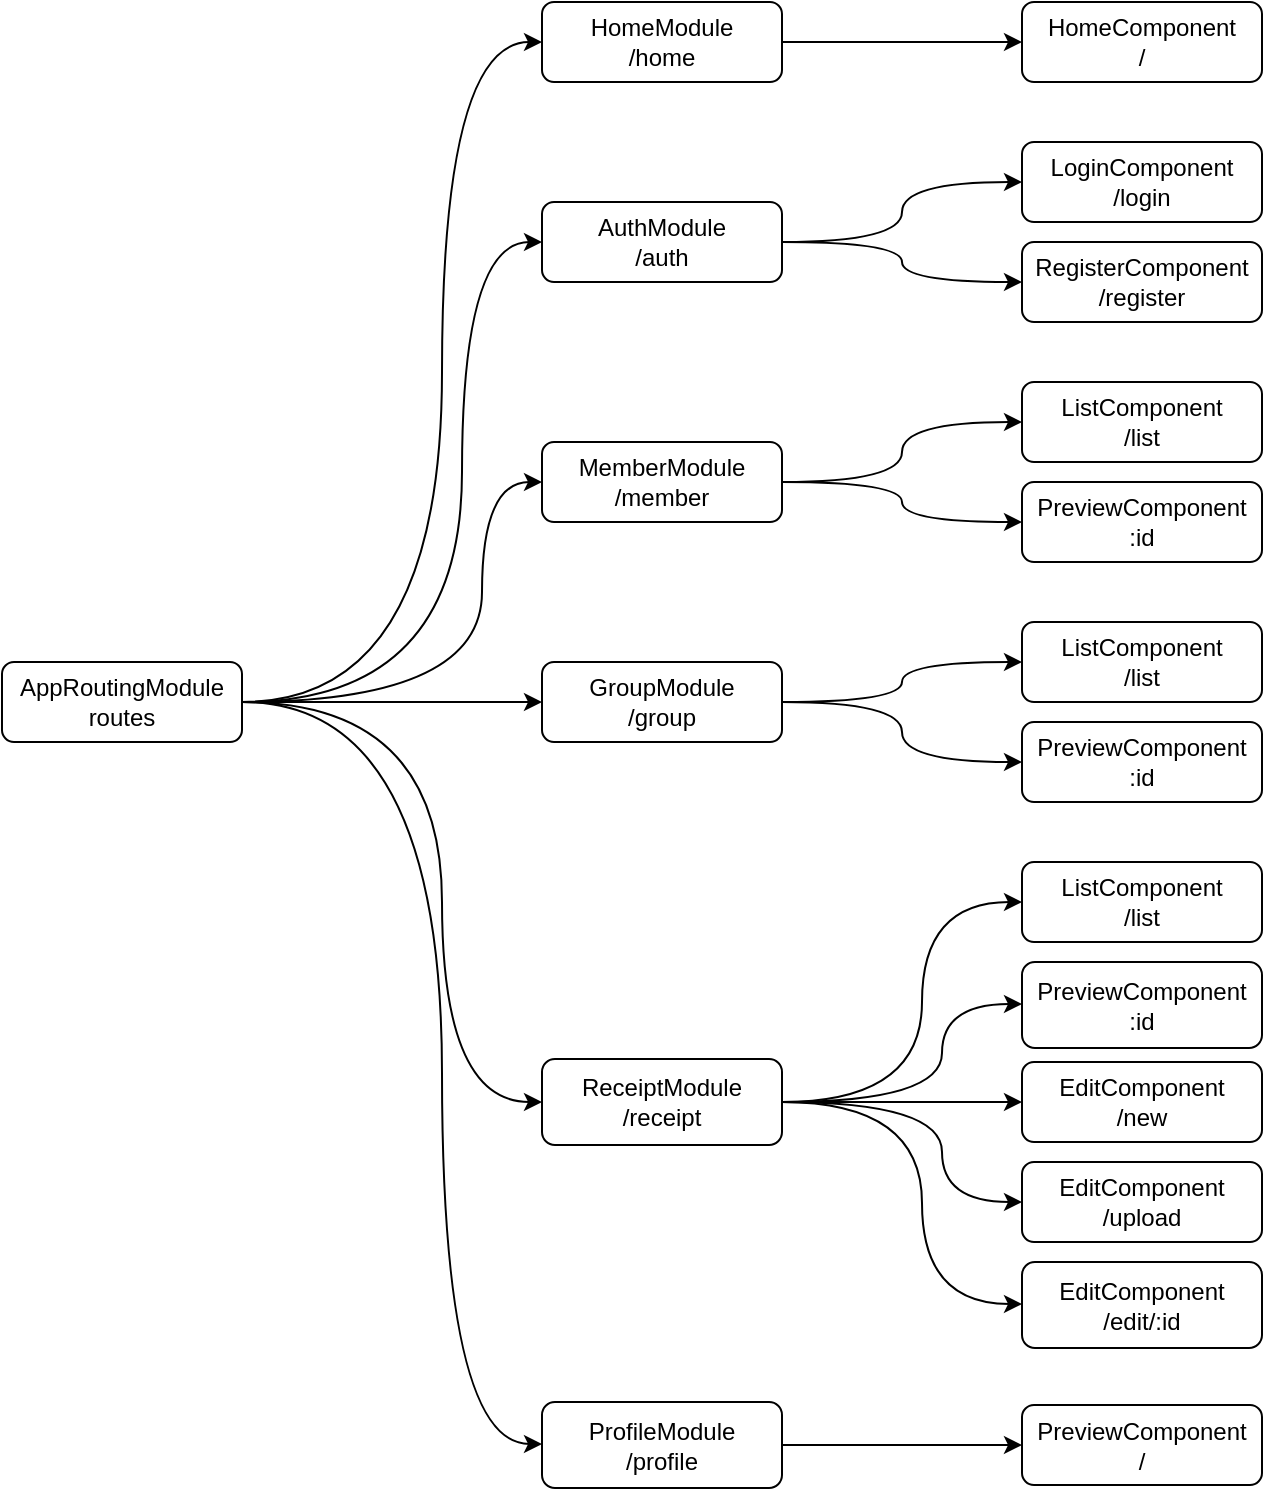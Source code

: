 <mxfile version="22.1.21" type="device">
  <diagram name="Page-1" id="9r0DfFE68XGgTewnA4YH">
    <mxGraphModel dx="3709" dy="1178" grid="1" gridSize="10" guides="1" tooltips="1" connect="1" arrows="1" fold="1" page="1" pageScale="1" pageWidth="1376" pageHeight="1154" math="0" shadow="0">
      <root>
        <mxCell id="0" />
        <mxCell id="1" parent="0" />
        <mxCell id="W9jFAvg51Ctaonab3que-21" style="rounded=0;orthogonalLoop=1;jettySize=auto;html=1;edgeStyle=orthogonalEdgeStyle;curved=1;" edge="1" parent="1" source="W9jFAvg51Ctaonab3que-1" target="W9jFAvg51Ctaonab3que-2">
          <mxGeometry relative="1" as="geometry">
            <Array as="points">
              <mxPoint x="210" y="420" />
              <mxPoint x="210" y="90" />
            </Array>
          </mxGeometry>
        </mxCell>
        <mxCell id="W9jFAvg51Ctaonab3que-23" style="edgeStyle=orthogonalEdgeStyle;rounded=0;orthogonalLoop=1;jettySize=auto;html=1;curved=1;" edge="1" parent="1" source="W9jFAvg51Ctaonab3que-1" target="W9jFAvg51Ctaonab3que-3">
          <mxGeometry relative="1" as="geometry">
            <Array as="points">
              <mxPoint x="220" y="420" />
              <mxPoint x="220" y="190" />
            </Array>
          </mxGeometry>
        </mxCell>
        <mxCell id="W9jFAvg51Ctaonab3que-24" style="edgeStyle=orthogonalEdgeStyle;rounded=0;orthogonalLoop=1;jettySize=auto;html=1;curved=1;" edge="1" parent="1" source="W9jFAvg51Ctaonab3que-1" target="W9jFAvg51Ctaonab3que-4">
          <mxGeometry relative="1" as="geometry">
            <Array as="points">
              <mxPoint x="230" y="420" />
              <mxPoint x="230" y="310" />
            </Array>
          </mxGeometry>
        </mxCell>
        <mxCell id="W9jFAvg51Ctaonab3que-25" style="edgeStyle=orthogonalEdgeStyle;rounded=0;orthogonalLoop=1;jettySize=auto;html=1;curved=1;" edge="1" parent="1" source="W9jFAvg51Ctaonab3que-1" target="W9jFAvg51Ctaonab3que-5">
          <mxGeometry relative="1" as="geometry" />
        </mxCell>
        <mxCell id="W9jFAvg51Ctaonab3que-26" style="edgeStyle=orthogonalEdgeStyle;rounded=0;orthogonalLoop=1;jettySize=auto;html=1;curved=1;" edge="1" parent="1" source="W9jFAvg51Ctaonab3que-1" target="W9jFAvg51Ctaonab3que-6">
          <mxGeometry relative="1" as="geometry">
            <Array as="points">
              <mxPoint x="210" y="420" />
              <mxPoint x="210" y="620" />
            </Array>
          </mxGeometry>
        </mxCell>
        <mxCell id="W9jFAvg51Ctaonab3que-27" style="edgeStyle=orthogonalEdgeStyle;rounded=0;orthogonalLoop=1;jettySize=auto;html=1;curved=1;" edge="1" parent="1" source="W9jFAvg51Ctaonab3que-1" target="W9jFAvg51Ctaonab3que-7">
          <mxGeometry relative="1" as="geometry">
            <Array as="points">
              <mxPoint x="210" y="420" />
              <mxPoint x="210" y="791" />
            </Array>
          </mxGeometry>
        </mxCell>
        <mxCell id="W9jFAvg51Ctaonab3que-1" value="AppRoutingModule&lt;br&gt;routes" style="rounded=1;whiteSpace=wrap;html=1;" vertex="1" parent="1">
          <mxGeometry x="-10" y="400" width="120" height="40" as="geometry" />
        </mxCell>
        <mxCell id="W9jFAvg51Ctaonab3que-28" style="edgeStyle=orthogonalEdgeStyle;rounded=0;orthogonalLoop=1;jettySize=auto;html=1;curved=1;" edge="1" parent="1" source="W9jFAvg51Ctaonab3que-2" target="W9jFAvg51Ctaonab3que-20">
          <mxGeometry relative="1" as="geometry" />
        </mxCell>
        <mxCell id="W9jFAvg51Ctaonab3que-2" value="HomeModule&lt;br&gt;/home" style="rounded=1;whiteSpace=wrap;html=1;" vertex="1" parent="1">
          <mxGeometry x="260" y="70" width="120" height="40" as="geometry" />
        </mxCell>
        <mxCell id="W9jFAvg51Ctaonab3que-29" style="edgeStyle=orthogonalEdgeStyle;rounded=0;orthogonalLoop=1;jettySize=auto;html=1;curved=1;" edge="1" parent="1" source="W9jFAvg51Ctaonab3que-3" target="W9jFAvg51Ctaonab3que-8">
          <mxGeometry relative="1" as="geometry" />
        </mxCell>
        <mxCell id="W9jFAvg51Ctaonab3que-30" style="edgeStyle=orthogonalEdgeStyle;rounded=0;orthogonalLoop=1;jettySize=auto;html=1;curved=1;" edge="1" parent="1" source="W9jFAvg51Ctaonab3que-3" target="W9jFAvg51Ctaonab3que-9">
          <mxGeometry relative="1" as="geometry" />
        </mxCell>
        <mxCell id="W9jFAvg51Ctaonab3que-3" value="AuthModule&lt;br&gt;/auth" style="rounded=1;whiteSpace=wrap;html=1;" vertex="1" parent="1">
          <mxGeometry x="260" y="170" width="120" height="40" as="geometry" />
        </mxCell>
        <mxCell id="W9jFAvg51Ctaonab3que-31" style="edgeStyle=orthogonalEdgeStyle;rounded=0;orthogonalLoop=1;jettySize=auto;html=1;curved=1;" edge="1" parent="1" source="W9jFAvg51Ctaonab3que-4" target="W9jFAvg51Ctaonab3que-10">
          <mxGeometry relative="1" as="geometry" />
        </mxCell>
        <mxCell id="W9jFAvg51Ctaonab3que-32" style="edgeStyle=orthogonalEdgeStyle;rounded=0;orthogonalLoop=1;jettySize=auto;html=1;curved=1;" edge="1" parent="1" source="W9jFAvg51Ctaonab3que-4" target="W9jFAvg51Ctaonab3que-11">
          <mxGeometry relative="1" as="geometry" />
        </mxCell>
        <mxCell id="W9jFAvg51Ctaonab3que-4" value="MemberModule&lt;br&gt;/member" style="rounded=1;whiteSpace=wrap;html=1;" vertex="1" parent="1">
          <mxGeometry x="260" y="290" width="120" height="40" as="geometry" />
        </mxCell>
        <mxCell id="W9jFAvg51Ctaonab3que-33" style="edgeStyle=orthogonalEdgeStyle;rounded=0;orthogonalLoop=1;jettySize=auto;html=1;curved=1;" edge="1" parent="1" source="W9jFAvg51Ctaonab3que-5" target="W9jFAvg51Ctaonab3que-12">
          <mxGeometry relative="1" as="geometry" />
        </mxCell>
        <mxCell id="W9jFAvg51Ctaonab3que-34" style="edgeStyle=orthogonalEdgeStyle;rounded=0;orthogonalLoop=1;jettySize=auto;html=1;curved=1;" edge="1" parent="1" source="W9jFAvg51Ctaonab3que-5" target="W9jFAvg51Ctaonab3que-13">
          <mxGeometry relative="1" as="geometry" />
        </mxCell>
        <mxCell id="W9jFAvg51Ctaonab3que-5" value="GroupModule&lt;br&gt;/group" style="rounded=1;whiteSpace=wrap;html=1;" vertex="1" parent="1">
          <mxGeometry x="260" y="400" width="120" height="40" as="geometry" />
        </mxCell>
        <mxCell id="W9jFAvg51Ctaonab3que-35" style="edgeStyle=orthogonalEdgeStyle;rounded=0;orthogonalLoop=1;jettySize=auto;html=1;curved=1;" edge="1" parent="1" source="W9jFAvg51Ctaonab3que-6" target="W9jFAvg51Ctaonab3que-14">
          <mxGeometry relative="1" as="geometry">
            <Array as="points">
              <mxPoint x="450" y="620" />
              <mxPoint x="450" y="520" />
            </Array>
          </mxGeometry>
        </mxCell>
        <mxCell id="W9jFAvg51Ctaonab3que-36" style="edgeStyle=orthogonalEdgeStyle;rounded=0;orthogonalLoop=1;jettySize=auto;html=1;curved=1;" edge="1" parent="1" source="W9jFAvg51Ctaonab3que-6" target="W9jFAvg51Ctaonab3que-15">
          <mxGeometry relative="1" as="geometry">
            <Array as="points">
              <mxPoint x="460" y="620" />
              <mxPoint x="460" y="571" />
            </Array>
          </mxGeometry>
        </mxCell>
        <mxCell id="W9jFAvg51Ctaonab3que-37" style="edgeStyle=orthogonalEdgeStyle;rounded=0;orthogonalLoop=1;jettySize=auto;html=1;curved=1;" edge="1" parent="1" source="W9jFAvg51Ctaonab3que-6" target="W9jFAvg51Ctaonab3que-16">
          <mxGeometry relative="1" as="geometry" />
        </mxCell>
        <mxCell id="W9jFAvg51Ctaonab3que-38" style="edgeStyle=orthogonalEdgeStyle;rounded=0;orthogonalLoop=1;jettySize=auto;html=1;curved=1;" edge="1" parent="1" source="W9jFAvg51Ctaonab3que-6" target="W9jFAvg51Ctaonab3que-17">
          <mxGeometry relative="1" as="geometry">
            <Array as="points">
              <mxPoint x="460" y="620" />
              <mxPoint x="460" y="670" />
            </Array>
          </mxGeometry>
        </mxCell>
        <mxCell id="W9jFAvg51Ctaonab3que-39" style="edgeStyle=orthogonalEdgeStyle;rounded=0;orthogonalLoop=1;jettySize=auto;html=1;curved=1;" edge="1" parent="1" source="W9jFAvg51Ctaonab3que-6" target="W9jFAvg51Ctaonab3que-18">
          <mxGeometry relative="1" as="geometry">
            <Array as="points">
              <mxPoint x="450" y="620" />
              <mxPoint x="450" y="721" />
            </Array>
          </mxGeometry>
        </mxCell>
        <mxCell id="W9jFAvg51Ctaonab3que-6" value="ReceiptModule&lt;br&gt;/receipt" style="rounded=1;whiteSpace=wrap;html=1;" vertex="1" parent="1">
          <mxGeometry x="260" y="598.5" width="120" height="43" as="geometry" />
        </mxCell>
        <mxCell id="W9jFAvg51Ctaonab3que-40" style="edgeStyle=orthogonalEdgeStyle;rounded=0;orthogonalLoop=1;jettySize=auto;html=1;curved=1;" edge="1" parent="1" source="W9jFAvg51Ctaonab3que-7" target="W9jFAvg51Ctaonab3que-19">
          <mxGeometry relative="1" as="geometry" />
        </mxCell>
        <mxCell id="W9jFAvg51Ctaonab3que-7" value="ProfileModule&lt;br&gt;/profile" style="rounded=1;whiteSpace=wrap;html=1;" vertex="1" parent="1">
          <mxGeometry x="260" y="770" width="120" height="43" as="geometry" />
        </mxCell>
        <mxCell id="W9jFAvg51Ctaonab3que-8" value="LoginComponent&lt;br&gt;/login" style="rounded=1;whiteSpace=wrap;html=1;" vertex="1" parent="1">
          <mxGeometry x="500" y="140" width="120" height="40" as="geometry" />
        </mxCell>
        <mxCell id="W9jFAvg51Ctaonab3que-9" value="RegisterComponent&lt;br&gt;/register" style="rounded=1;whiteSpace=wrap;html=1;" vertex="1" parent="1">
          <mxGeometry x="500" y="190" width="120" height="40" as="geometry" />
        </mxCell>
        <mxCell id="W9jFAvg51Ctaonab3que-10" value="ListComponent&lt;br&gt;/list" style="rounded=1;whiteSpace=wrap;html=1;" vertex="1" parent="1">
          <mxGeometry x="500" y="260" width="120" height="40" as="geometry" />
        </mxCell>
        <mxCell id="W9jFAvg51Ctaonab3que-11" value="PreviewComponent&lt;br&gt;:id" style="rounded=1;whiteSpace=wrap;html=1;" vertex="1" parent="1">
          <mxGeometry x="500" y="310" width="120" height="40" as="geometry" />
        </mxCell>
        <mxCell id="W9jFAvg51Ctaonab3que-12" value="ListComponent&lt;br&gt;/list" style="rounded=1;whiteSpace=wrap;html=1;" vertex="1" parent="1">
          <mxGeometry x="500" y="380" width="120" height="40" as="geometry" />
        </mxCell>
        <mxCell id="W9jFAvg51Ctaonab3que-13" value="PreviewComponent&lt;br&gt;:id" style="rounded=1;whiteSpace=wrap;html=1;" vertex="1" parent="1">
          <mxGeometry x="500" y="430" width="120" height="40" as="geometry" />
        </mxCell>
        <mxCell id="W9jFAvg51Ctaonab3que-14" value="ListComponent&lt;br&gt;/list" style="rounded=1;whiteSpace=wrap;html=1;" vertex="1" parent="1">
          <mxGeometry x="500" y="500" width="120" height="40" as="geometry" />
        </mxCell>
        <mxCell id="W9jFAvg51Ctaonab3que-15" value="PreviewComponent&lt;br&gt;:id" style="rounded=1;whiteSpace=wrap;html=1;" vertex="1" parent="1">
          <mxGeometry x="500" y="550" width="120" height="43" as="geometry" />
        </mxCell>
        <mxCell id="W9jFAvg51Ctaonab3que-16" value="EditComponent&lt;br&gt;/new" style="rounded=1;whiteSpace=wrap;html=1;" vertex="1" parent="1">
          <mxGeometry x="500" y="600" width="120" height="40" as="geometry" />
        </mxCell>
        <mxCell id="W9jFAvg51Ctaonab3que-17" value="EditComponent&lt;br&gt;/upload" style="rounded=1;whiteSpace=wrap;html=1;" vertex="1" parent="1">
          <mxGeometry x="500" y="650" width="120" height="40" as="geometry" />
        </mxCell>
        <mxCell id="W9jFAvg51Ctaonab3que-18" value="EditComponent&lt;br&gt;/edit/:id" style="rounded=1;whiteSpace=wrap;html=1;" vertex="1" parent="1">
          <mxGeometry x="500" y="700" width="120" height="43" as="geometry" />
        </mxCell>
        <mxCell id="W9jFAvg51Ctaonab3que-19" value="PreviewComponent&lt;br&gt;/" style="rounded=1;whiteSpace=wrap;html=1;" vertex="1" parent="1">
          <mxGeometry x="500" y="771.5" width="120" height="40" as="geometry" />
        </mxCell>
        <mxCell id="W9jFAvg51Ctaonab3que-20" value="HomeComponent&lt;br&gt;/" style="rounded=1;whiteSpace=wrap;html=1;" vertex="1" parent="1">
          <mxGeometry x="500" y="70" width="120" height="40" as="geometry" />
        </mxCell>
      </root>
    </mxGraphModel>
  </diagram>
</mxfile>
